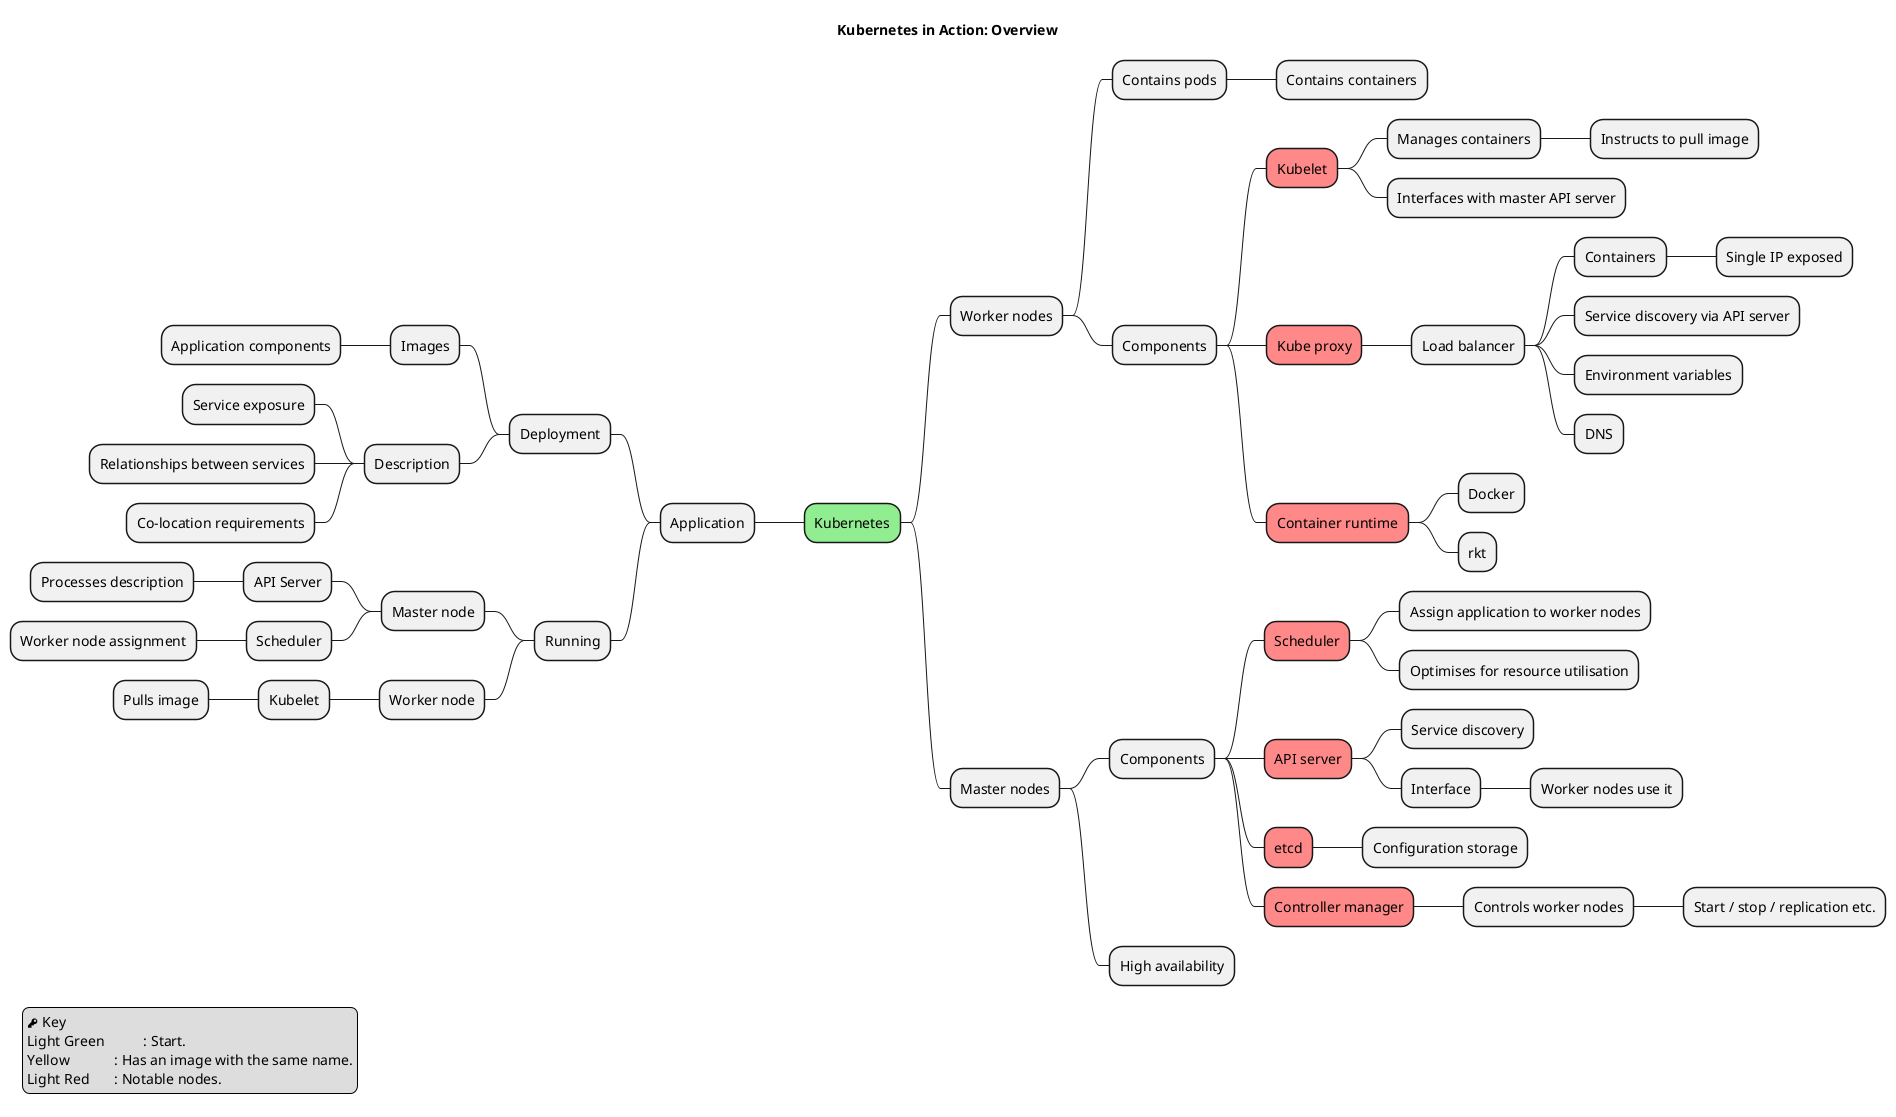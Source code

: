 @startmindmap

legend left
  <&key> Key
  Light Green   \t: Start.
  Yellow        \t: Has an image with the same name.
  Light Red     \t: Notable nodes.
endlegend

title Kubernetes in Action: Overview

*[#lightgreen] Kubernetes

** Worker nodes
*** Contains pods
**** Contains containers
*** Components
****[#F88] Kubelet
***** Manages containers
****** Instructs to pull image
***** Interfaces with master API server
****[#F88] Kube proxy
***** Load balancer
****** Containers
******* Single IP exposed
****** Service discovery via API server
****** Environment variables
****** DNS
****[#F88] Container runtime
***** Docker
***** rkt

** Master nodes
*** Components
****[#F88] Scheduler
***** Assign application to worker nodes
***** Optimises for resource utilisation
****[#F88] API server
***** Service discovery
***** Interface
****** Worker nodes use it
****[#F88] etcd
***** Configuration storage
****[#F88] Controller manager
***** Controls worker nodes
****** Start / stop / replication etc.
*** High availability

left side

** Application
*** Deployment
**** Images
***** Application components
**** Description
***** Service exposure
***** Relationships between services
***** Co-location requirements

*** Running
**** Master node
***** API Server
****** Processes description
***** Scheduler
****** Worker node assignment
**** Worker node
***** Kubelet
****** Pulls image

@endmindmap
